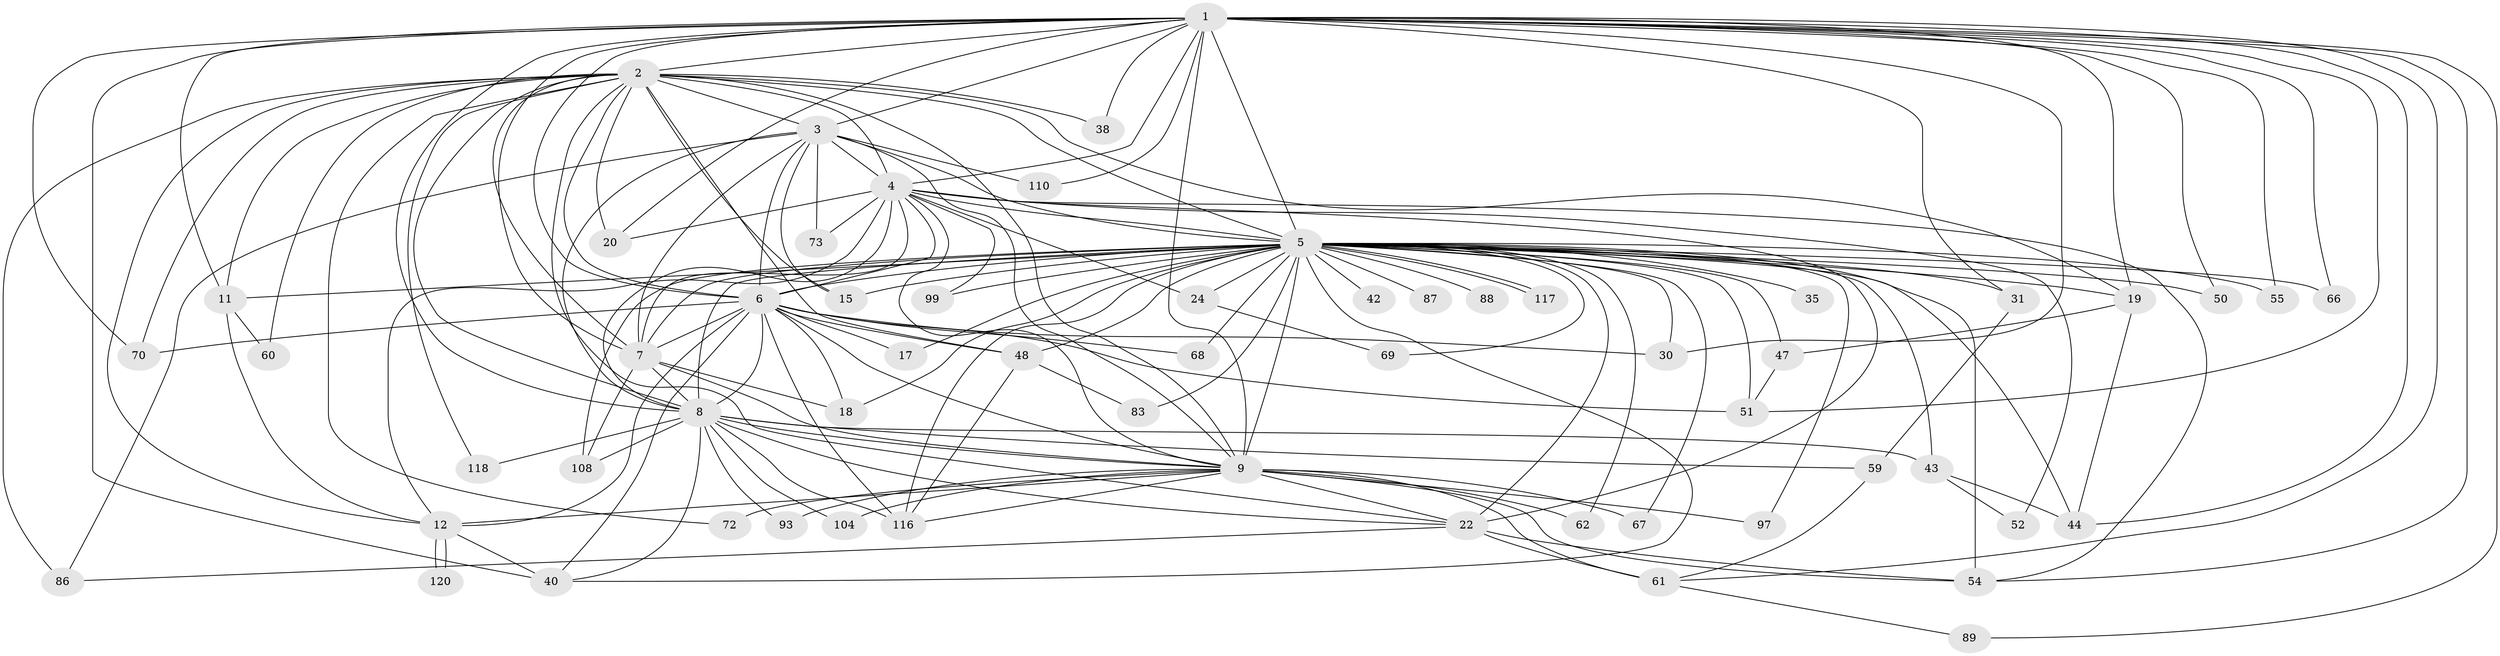 // original degree distribution, {35: 0.006756756756756757, 23: 0.006756756756756757, 13: 0.013513513513513514, 18: 0.006756756756756757, 39: 0.006756756756756757, 20: 0.006756756756756757, 19: 0.006756756756756757, 22: 0.006756756756756757, 31: 0.006756756756756757, 5: 0.060810810810810814, 6: 0.033783783783783786, 7: 0.006756756756756757, 3: 0.19594594594594594, 8: 0.006756756756756757, 11: 0.006756756756756757, 2: 0.5337837837837838, 4: 0.07432432432432433, 10: 0.006756756756756757, 9: 0.006756756756756757}
// Generated by graph-tools (version 1.1) at 2025/17/03/04/25 18:17:45]
// undirected, 59 vertices, 163 edges
graph export_dot {
graph [start="1"]
  node [color=gray90,style=filled];
  1;
  2 [super="+101"];
  3;
  4;
  5 [super="+49+10+16+23"];
  6 [super="+58+29"];
  7;
  8;
  9 [super="+98+71+34+103+56+26+13+28+92"];
  11;
  12 [super="+107"];
  15;
  17 [super="+96"];
  18 [super="+123"];
  19 [super="+113+46"];
  20 [super="+53"];
  22 [super="+102+133+25"];
  24;
  30 [super="+137"];
  31;
  35;
  38;
  40 [super="+45"];
  42;
  43 [super="+79+145"];
  44 [super="+134"];
  47;
  48 [super="+124+91+77"];
  50;
  51 [super="+126+100"];
  52;
  54 [super="+147+65+90+74"];
  55;
  59;
  60;
  61 [super="+94+63"];
  62;
  66;
  67;
  68;
  69;
  70 [super="+141"];
  72;
  73;
  83;
  86 [super="+143"];
  87;
  88;
  89;
  93;
  97;
  99;
  104;
  108 [super="+138"];
  110;
  116 [super="+136+132+131"];
  117;
  118;
  120;
  1 -- 2;
  1 -- 3;
  1 -- 4;
  1 -- 5 [weight=4];
  1 -- 6 [weight=2];
  1 -- 7;
  1 -- 8;
  1 -- 9 [weight=4];
  1 -- 11;
  1 -- 19 [weight=2];
  1 -- 20;
  1 -- 31;
  1 -- 38;
  1 -- 40 [weight=3];
  1 -- 50;
  1 -- 51;
  1 -- 54;
  1 -- 55;
  1 -- 66;
  1 -- 70;
  1 -- 89;
  1 -- 110;
  1 -- 61;
  1 -- 44;
  1 -- 30;
  2 -- 3;
  2 -- 4;
  2 -- 5 [weight=4];
  2 -- 6;
  2 -- 7;
  2 -- 8;
  2 -- 9;
  2 -- 11;
  2 -- 12;
  2 -- 15;
  2 -- 19;
  2 -- 20;
  2 -- 38;
  2 -- 60;
  2 -- 70;
  2 -- 72;
  2 -- 118;
  2 -- 22;
  2 -- 48;
  2 -- 86;
  3 -- 4;
  3 -- 5 [weight=2];
  3 -- 6;
  3 -- 7;
  3 -- 8;
  3 -- 9;
  3 -- 15;
  3 -- 73;
  3 -- 86;
  3 -- 110;
  4 -- 5 [weight=2];
  4 -- 6;
  4 -- 7;
  4 -- 8;
  4 -- 9 [weight=2];
  4 -- 24;
  4 -- 52;
  4 -- 54;
  4 -- 73;
  4 -- 99;
  4 -- 20;
  4 -- 22;
  4 -- 12;
  5 -- 6 [weight=4];
  5 -- 7 [weight=2];
  5 -- 8 [weight=2];
  5 -- 9 [weight=10];
  5 -- 17 [weight=2];
  5 -- 22 [weight=3];
  5 -- 24;
  5 -- 30 [weight=2];
  5 -- 35 [weight=2];
  5 -- 43 [weight=2];
  5 -- 48 [weight=5];
  5 -- 68;
  5 -- 69;
  5 -- 87 [weight=2];
  5 -- 108;
  5 -- 117;
  5 -- 117;
  5 -- 54 [weight=3];
  5 -- 11;
  5 -- 31;
  5 -- 42 [weight=2];
  5 -- 44 [weight=2];
  5 -- 47;
  5 -- 50;
  5 -- 51;
  5 -- 55;
  5 -- 62 [weight=2];
  5 -- 67;
  5 -- 83;
  5 -- 88 [weight=2];
  5 -- 97;
  5 -- 99;
  5 -- 116;
  5 -- 40 [weight=2];
  5 -- 19;
  5 -- 66;
  5 -- 15;
  5 -- 18;
  6 -- 7;
  6 -- 8 [weight=2];
  6 -- 9 [weight=3];
  6 -- 17;
  6 -- 18;
  6 -- 48;
  6 -- 68;
  6 -- 51;
  6 -- 70;
  6 -- 116;
  6 -- 40;
  6 -- 30;
  6 -- 12;
  7 -- 8;
  7 -- 9 [weight=3];
  7 -- 108;
  7 -- 18;
  8 -- 9;
  8 -- 40;
  8 -- 59;
  8 -- 93;
  8 -- 104;
  8 -- 116;
  8 -- 118;
  8 -- 108;
  8 -- 43;
  8 -- 22;
  9 -- 12;
  9 -- 61 [weight=2];
  9 -- 97;
  9 -- 104;
  9 -- 116;
  9 -- 72;
  9 -- 93;
  9 -- 67;
  9 -- 22;
  9 -- 62;
  9 -- 54 [weight=2];
  11 -- 60;
  11 -- 12;
  12 -- 120;
  12 -- 120;
  12 -- 40;
  19 -- 47;
  19 -- 44;
  22 -- 86;
  22 -- 61;
  22 -- 54;
  24 -- 69;
  31 -- 59;
  43 -- 52;
  43 -- 44;
  47 -- 51;
  48 -- 83;
  48 -- 116;
  59 -- 61;
  61 -- 89;
}
